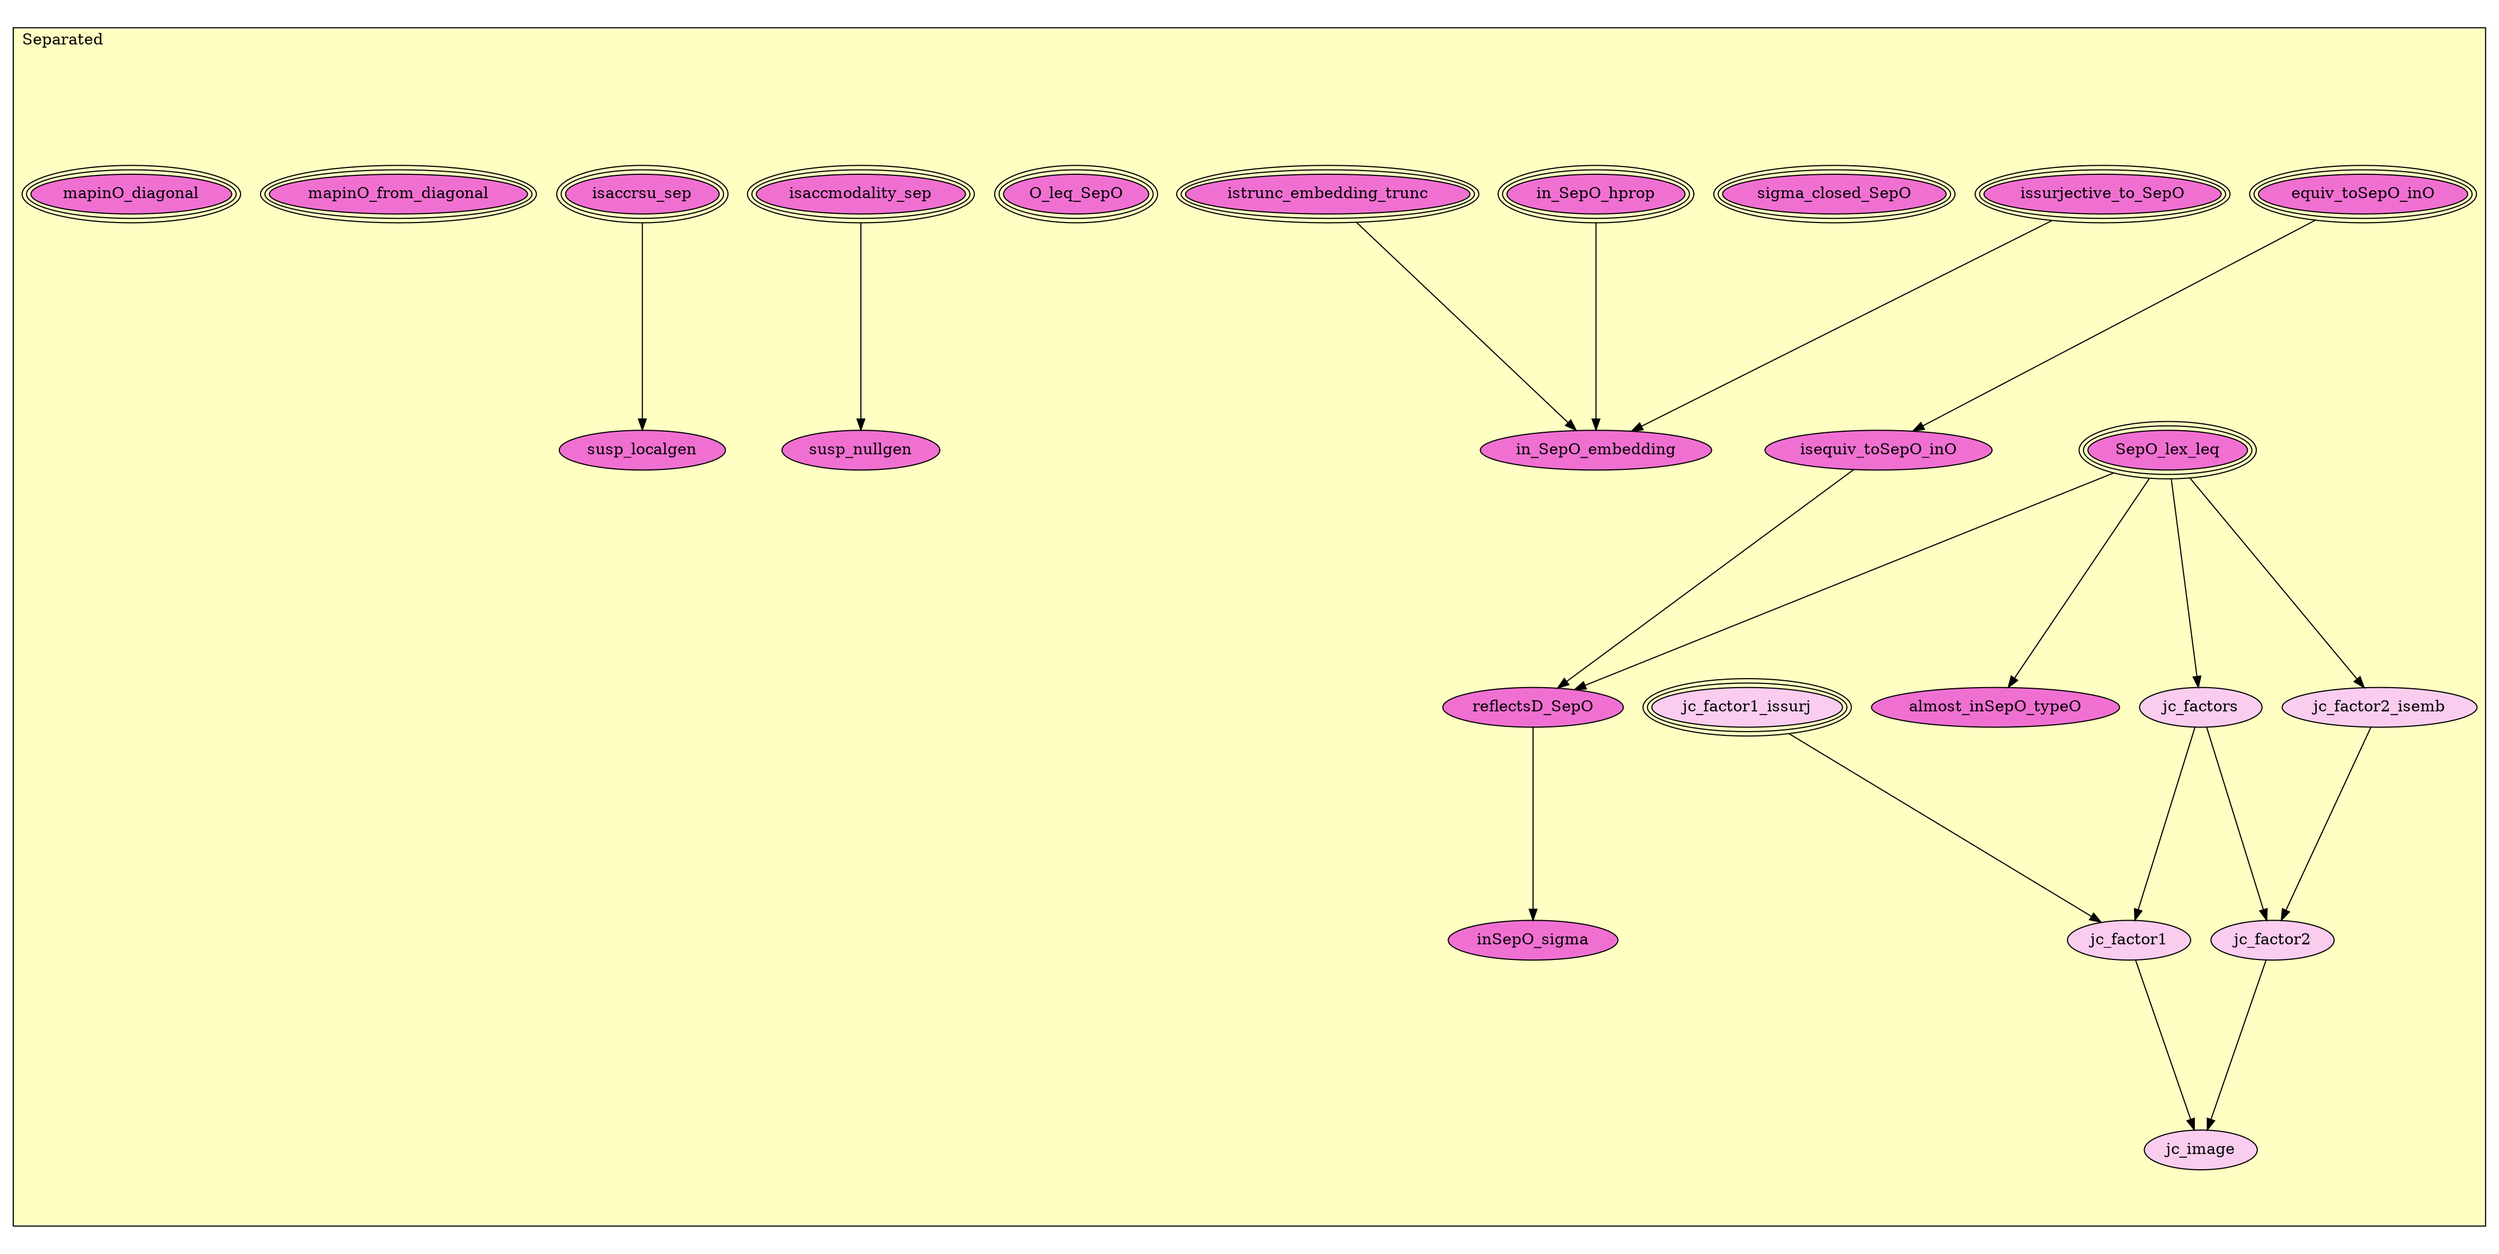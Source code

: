 digraph HoTT_Modalities_Separated {
  graph [ratio=0.5]
  node [style=filled]
Separated_SepO_lex_leq [label="SepO_lex_leq", URL=<Separated.html#SepO_lex_leq>, peripheries=3, fillcolor="#F070D1"] ;
Separated_jc_factor2_isemb [label="jc_factor2_isemb", URL=<Separated.html#jc_factor2_isemb>, fillcolor="#FACDEF"] ;
Separated_jc_factor1_issurj [label="jc_factor1_issurj", URL=<Separated.html#jc_factor1_issurj>, peripheries=3, fillcolor="#FACDEF"] ;
Separated_jc_factors [label="jc_factors", URL=<Separated.html#jc_factors>, fillcolor="#FACDEF"] ;
Separated_jc_factor2 [label="jc_factor2", URL=<Separated.html#jc_factor2>, fillcolor="#FACDEF"] ;
Separated_jc_factor1 [label="jc_factor1", URL=<Separated.html#jc_factor1>, fillcolor="#FACDEF"] ;
Separated_jc_image [label="jc_image", URL=<Separated.html#jc_image>, fillcolor="#FACDEF"] ;
Separated_equiv_toSepO_inO [label="equiv_toSepO_inO", URL=<Separated.html#equiv_toSepO_inO>, peripheries=3, fillcolor="#F070D1"] ;
Separated_isequiv_toSepO_inO [label="isequiv_toSepO_inO", URL=<Separated.html#isequiv_toSepO_inO>, fillcolor="#F070D1"] ;
Separated_reflectsD_SepO [label="reflectsD_SepO", URL=<Separated.html#reflectsD_SepO>, fillcolor="#F070D1"] ;
Separated_inSepO_sigma [label="inSepO_sigma", URL=<Separated.html#inSepO_sigma>, fillcolor="#F070D1"] ;
Separated_almost_inSepO_typeO [label="almost_inSepO_typeO", URL=<Separated.html#almost_inSepO_typeO>, fillcolor="#F070D1"] ;
Separated_issurjective_to_SepO [label="issurjective_to_SepO", URL=<Separated.html#issurjective_to_SepO>, peripheries=3, fillcolor="#F070D1"] ;
Separated_sigma_closed_SepO [label="sigma_closed_SepO", URL=<Separated.html#sigma_closed_SepO>, peripheries=3, fillcolor="#F070D1"] ;
Separated_in_SepO_hprop [label="in_SepO_hprop", URL=<Separated.html#in_SepO_hprop>, peripheries=3, fillcolor="#F070D1"] ;
Separated_istrunc_embedding_trunc [label="istrunc_embedding_trunc", URL=<Separated.html#istrunc_embedding_trunc>, peripheries=3, fillcolor="#F070D1"] ;
Separated_in_SepO_embedding [label="in_SepO_embedding", URL=<Separated.html#in_SepO_embedding>, fillcolor="#F070D1"] ;
Separated_O_leq_SepO [label="O_leq_SepO", URL=<Separated.html#O_leq_SepO>, peripheries=3, fillcolor="#F070D1"] ;
Separated_isaccmodality_sep [label="isaccmodality_sep", URL=<Separated.html#isaccmodality_sep>, peripheries=3, fillcolor="#F070D1"] ;
Separated_susp_nullgen [label="susp_nullgen", URL=<Separated.html#susp_nullgen>, fillcolor="#F070D1"] ;
Separated_isaccrsu_sep [label="isaccrsu_sep", URL=<Separated.html#isaccrsu_sep>, peripheries=3, fillcolor="#F070D1"] ;
Separated_susp_localgen [label="susp_localgen", URL=<Separated.html#susp_localgen>, fillcolor="#F070D1"] ;
Separated_mapinO_from_diagonal [label="mapinO_from_diagonal", URL=<Separated.html#mapinO_from_diagonal>, peripheries=3, fillcolor="#F070D1"] ;
Separated_mapinO_diagonal [label="mapinO_diagonal", URL=<Separated.html#mapinO_diagonal>, peripheries=3, fillcolor="#F070D1"] ;
  Separated_SepO_lex_leq -> Separated_jc_factor2_isemb [] ;
  Separated_SepO_lex_leq -> Separated_jc_factors [] ;
  Separated_SepO_lex_leq -> Separated_reflectsD_SepO [] ;
  Separated_SepO_lex_leq -> Separated_almost_inSepO_typeO [] ;
  Separated_jc_factor2_isemb -> Separated_jc_factor2 [] ;
  Separated_jc_factor1_issurj -> Separated_jc_factor1 [] ;
  Separated_jc_factors -> Separated_jc_factor2 [] ;
  Separated_jc_factors -> Separated_jc_factor1 [] ;
  Separated_jc_factor2 -> Separated_jc_image [] ;
  Separated_jc_factor1 -> Separated_jc_image [] ;
  Separated_equiv_toSepO_inO -> Separated_isequiv_toSepO_inO [] ;
  Separated_isequiv_toSepO_inO -> Separated_reflectsD_SepO [] ;
  Separated_reflectsD_SepO -> Separated_inSepO_sigma [] ;
  Separated_issurjective_to_SepO -> Separated_in_SepO_embedding [] ;
  Separated_in_SepO_hprop -> Separated_in_SepO_embedding [] ;
  Separated_istrunc_embedding_trunc -> Separated_in_SepO_embedding [] ;
  Separated_isaccmodality_sep -> Separated_susp_nullgen [] ;
  Separated_isaccrsu_sep -> Separated_susp_localgen [] ;
subgraph cluster_Separated { label="Separated"; fillcolor="#FFFFC3"; labeljust=l; style=filled 
Separated_mapinO_diagonal; Separated_mapinO_from_diagonal; Separated_susp_localgen; Separated_isaccrsu_sep; Separated_susp_nullgen; Separated_isaccmodality_sep; Separated_O_leq_SepO; Separated_in_SepO_embedding; Separated_istrunc_embedding_trunc; Separated_in_SepO_hprop; Separated_sigma_closed_SepO; Separated_issurjective_to_SepO; Separated_almost_inSepO_typeO; Separated_inSepO_sigma; Separated_reflectsD_SepO; Separated_isequiv_toSepO_inO; Separated_equiv_toSepO_inO; Separated_jc_image; Separated_jc_factor1; Separated_jc_factor2; Separated_jc_factors; Separated_jc_factor1_issurj; Separated_jc_factor2_isemb; Separated_SepO_lex_leq; };
} /* END */
